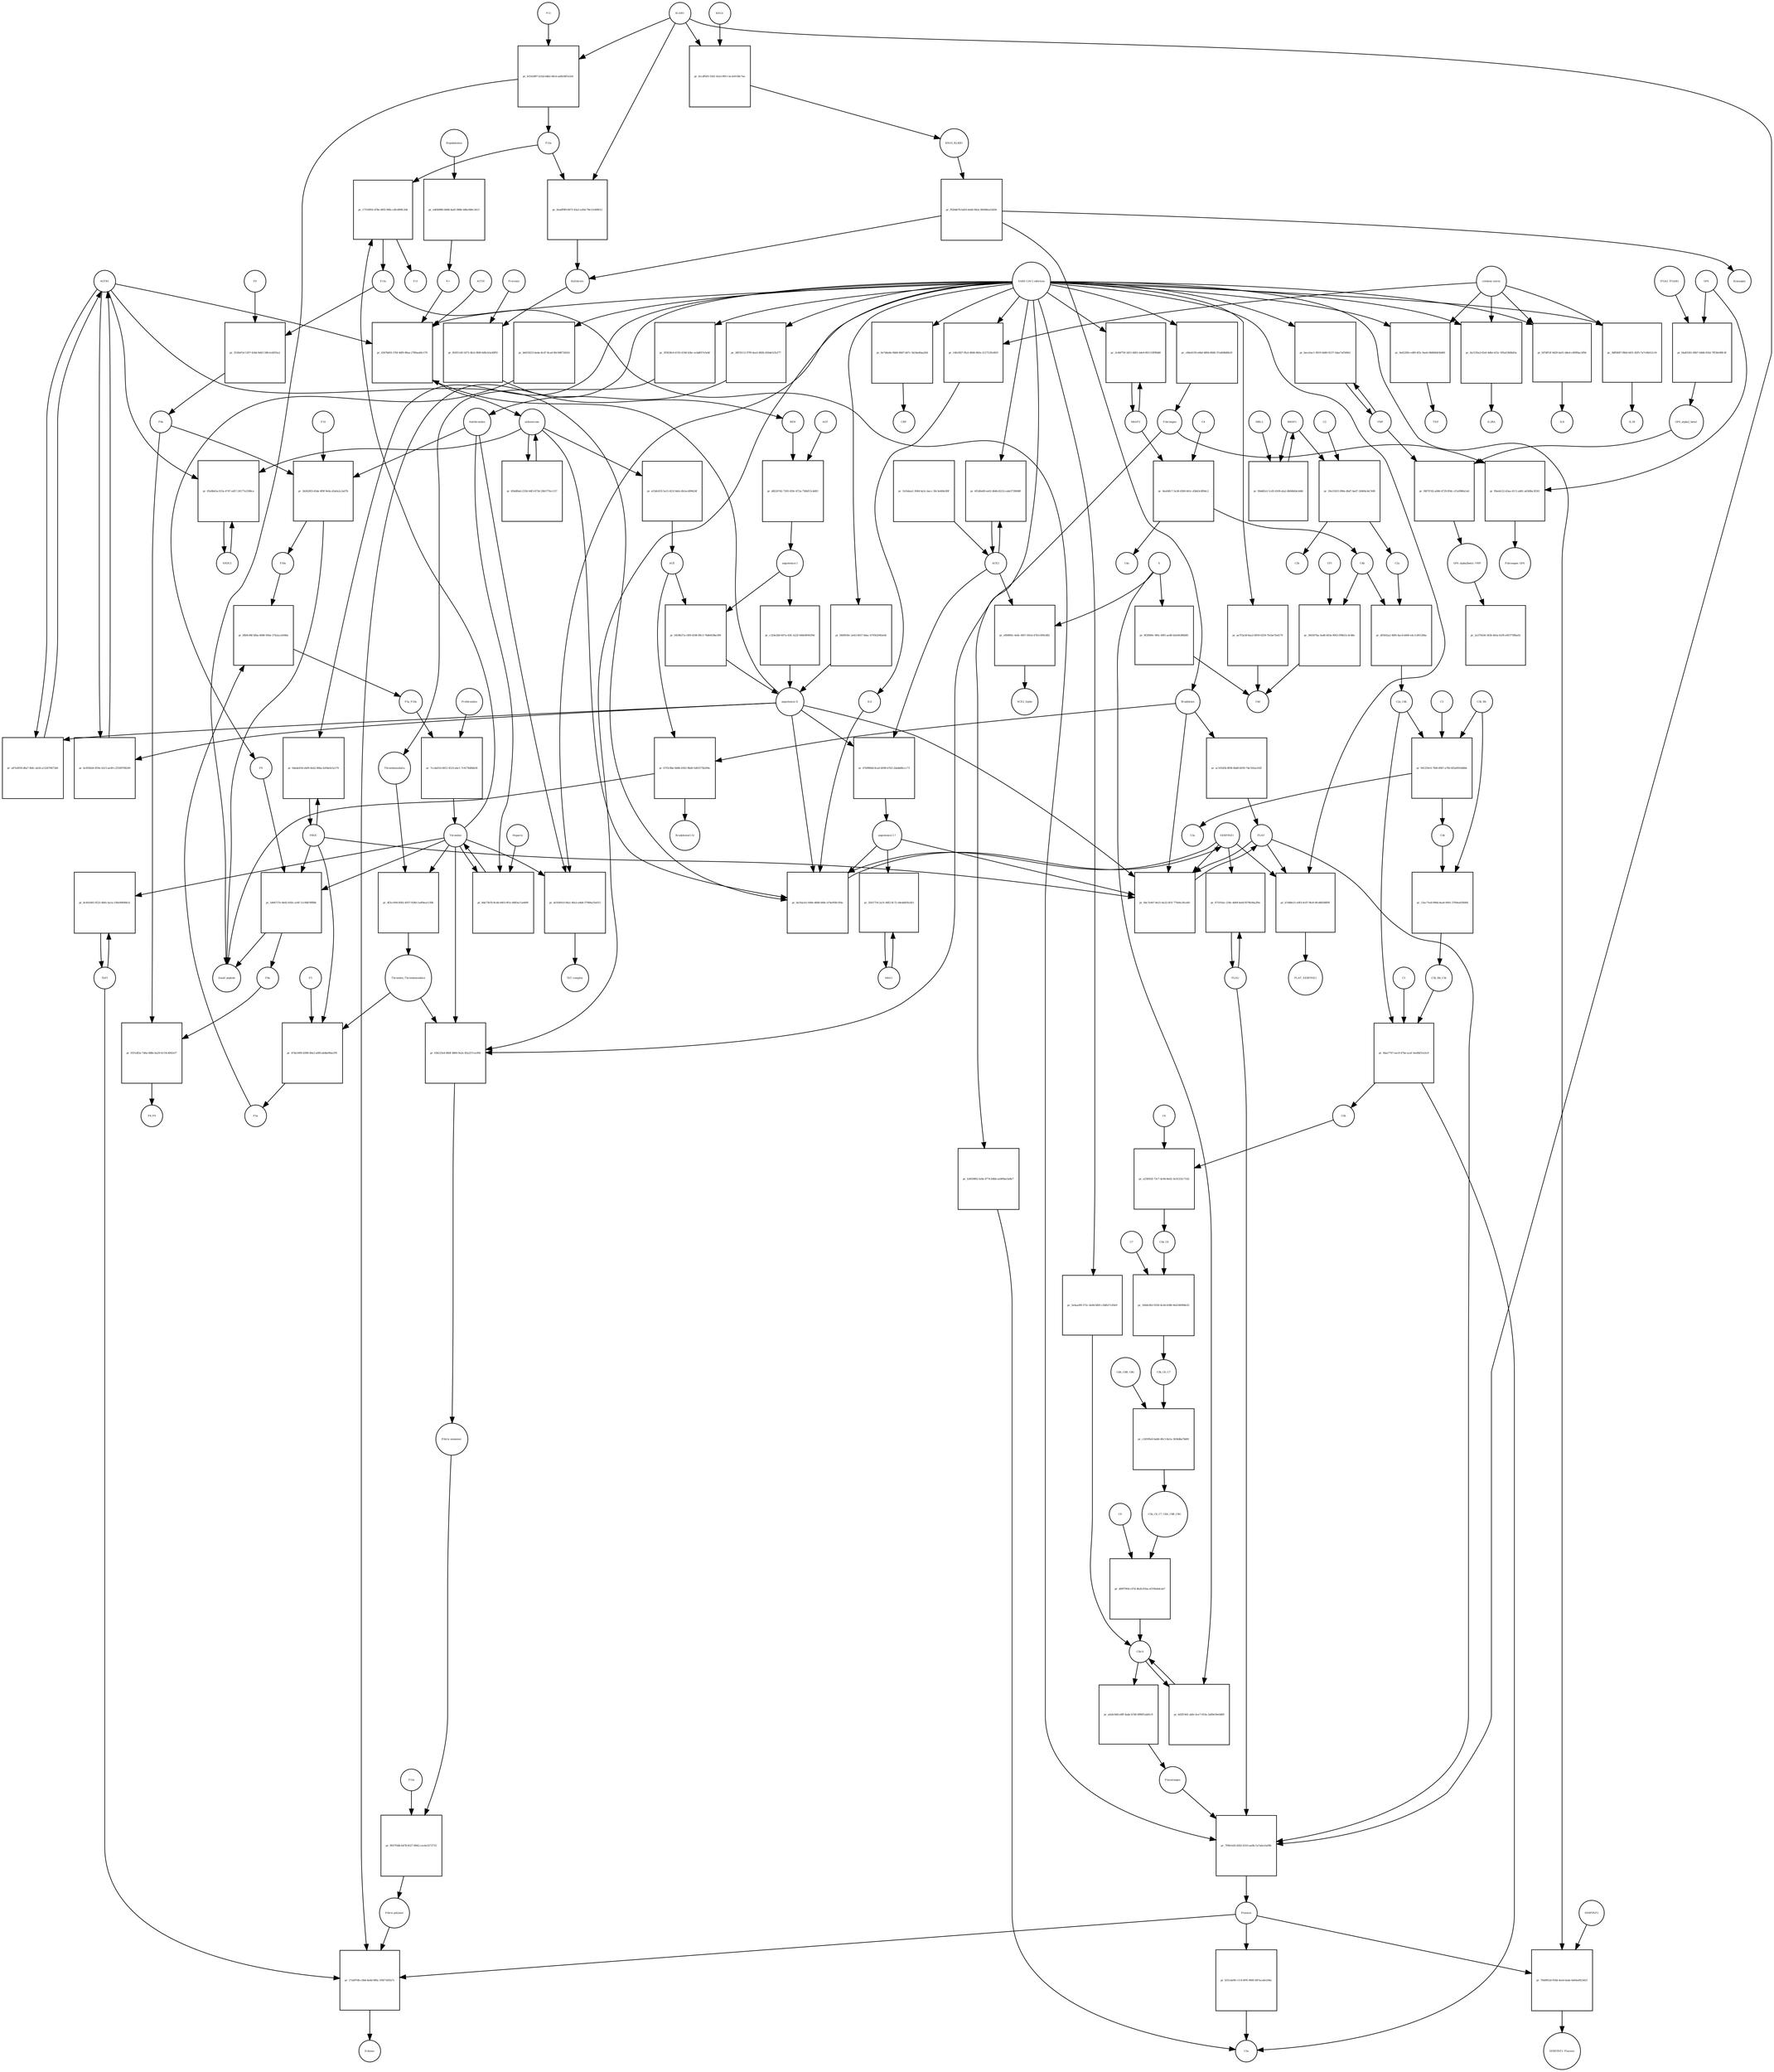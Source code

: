 strict digraph  {
F8 [annotation="urn_miriam_hgnc_3546|urn_miriam_taxonomy_9606", bipartite=0, cls=macromolecule, fontsize=4, label=F8, shape=circle];
"pr_5d04737e-8e82-45b1-a16f-11c9db78f88b" [annotation="", bipartite=1, cls=process, fontsize=4, label="pr_5d04737e-8e82-45b1-a16f-11c9db78f88b", shape=square];
"Small peptide" [annotation=urn_miriam_mesh_D010446, bipartite=0, cls=macromolecule, fontsize=4, label="Small peptide", shape=circle];
F8a [annotation="urn_miriam_hgnc.symbol_F8|urn_miriam_mesh_D015944|urn_miriam_taxonomy_9606", bipartite=0, cls=macromolecule, fontsize=4, label=F8a, shape=circle];
Thrombin [annotation="urn_miriam_hgnc_3535|urn_miriam_taxonomy_9606", bipartite=0, cls=macromolecule, fontsize=4, label=Thrombin, shape=circle];
PROC [annotation="urn_miriam_hgnc_9451|urn_miriam_taxonomy_9606", bipartite=0, cls=macromolecule, fontsize=4, label=PROC, shape=circle];
AGTR1 [annotation=urn_miriam_hgnc_336, bipartite=0, cls=macromolecule, fontsize=4, label=AGTR1, shape=circle];
"pr_a87e4050-d6a7-4bfc-ab26-a122678472b0" [annotation="", bipartite=1, cls=process, fontsize=4, label="pr_a87e4050-d6a7-4bfc-ab26-a122678472b0", shape=square];
"angiotensin II" [annotation="urn_miriam_obo.chebi_CHEBI%3A2718|urn_miriam_taxonomy_9606", bipartite=0, cls="simple chemical", fontsize=4, label="angiotensin II", shape=circle];
NR3C2 [annotation="", bipartite=0, cls=macromolecule, fontsize=4, label=NR3C2, shape=circle];
"pr_05e8b43a-015e-4747-a457-26177e2598ce" [annotation="", bipartite=1, cls=process, fontsize=4, label="pr_05e8b43a-015e-4747-a457-26177e2598ce", shape=square];
aldosterone [annotation="urn_miriam_obo.chebi_CHEBI%3A27584", bipartite=0, cls="simple chemical", fontsize=4, label=aldosterone, shape=circle];
"pr_856df6a0-2356-44f3-875d-29b3770cc157" [annotation="", bipartite=1, cls=process, fontsize=4, label="pr_856df6a0-2356-44f3-875d-29b3770cc157", shape=square];
SERPINE1 [annotation="", bipartite=0, cls=macromolecule, fontsize=4, label=SERPINE1, shape=circle];
"pr_6a16acb1-649e-4686-b68c-b74e958c5f4a" [annotation="", bipartite=1, cls=process, fontsize=4, label="pr_6a16acb1-649e-4686-b68c-b74e958c5f4a", shape=square];
"angiotensin I-7" [annotation="urn_miriam_obo.chebi_CHEBI%3A55438|urn_miriam_taxonomy_9606", bipartite=0, cls="simple chemical", fontsize=4, label="angiotensin I-7", shape=circle];
IL6 [annotation="urn_miriam_hgnc_6018|urn_miriam_taxonomy_9606", bipartite=0, cls=macromolecule, fontsize=4, label=IL6, shape=circle];
"pr_4367b603-37bf-46f0-98aa-2780aa40c179" [annotation="", bipartite=1, cls=process, fontsize=4, label="pr_4367b603-37bf-46f0-98aa-2780aa40c179", shape=square];
"SARS-CoV-2 infection" [annotation="urn_miriam_taxonomy_2697049|urn_miriam_mesh_D012327", bipartite=0, cls=phenotype, fontsize=4, label="SARS-CoV-2 infection", shape=circle];
"K+" [annotation="urn_miriam_obo.chebi_CHEBI%3A29103", bipartite=0, cls="simple chemical", fontsize=4, label="K+", shape=circle];
ACTH [annotation=urn_miriam_hgnc_9201, bipartite=0, cls="simple chemical", fontsize=4, label=ACTH, shape=circle];
"pr_f469930c-2e43-4057-b6ac-479562945e0d" [annotation="", bipartite=1, cls=process, fontsize=4, label="pr_f469930c-2e43-4057-b6ac-479562945e0d", shape=square];
Bradykinin [annotation="urn_miriam_obo.chebi_CHEBI%3A3165|urn_miriam_taxonomy_9606", bipartite=0, cls=macromolecule, fontsize=4, label=Bradykinin, shape=circle];
"pr_b7f3c8be-6b8b-4363-9bd0-5d63575b269e" [annotation="", bipartite=1, cls=process, fontsize=4, label="pr_b7f3c8be-6b8b-4363-9bd0-5d63575b269e", shape=square];
"Bradykinin(1-5)" [annotation="urn_miriam_mesh_C079000|urn_miriam_taxonomy_9606", bipartite=0, cls=macromolecule, fontsize=4, label="Bradykinin(1-5)", shape=circle];
ACE [annotation="urn_miriam_hgnc_2707|urn_miriam_taxonomy_9606", bipartite=0, cls=macromolecule, fontsize=4, label=ACE, shape=circle];
"pr_ac105d5b-8f08-4bd8-b939-74a7d3ea162f" [annotation="", bipartite=1, cls=process, fontsize=4, label="pr_ac105d5b-8f08-4bd8-b939-74a7d3ea162f", shape=square];
PLAT [annotation="urn_miriam_hgnc_9051|urn_miriam_taxonomy_9606", bipartite=0, cls=macromolecule, fontsize=4, label=PLAT, shape=circle];
"pr_bc850b26-859e-43c5-ae49-c25569768249" [annotation="", bipartite=1, cls=process, fontsize=4, label="pr_bc850b26-859e-43c5-ae49-c25569768249", shape=square];
MAS1 [annotation="", bipartite=0, cls=macromolecule, fontsize=4, label=MAS1, shape=circle];
"pr_5fef1724-2a31-46f2-8c72-e8edd45fa5b3" [annotation="", bipartite=1, cls=process, fontsize=4, label="pr_5fef1724-2a31-46f2-8c72-e8edd45fa5b3", shape=square];
Fibrinogen [annotation="urn_miriam_pubmed_19296670|urn_miriam_obo.go_GO%3A0005577|urn_miriam_hgnc_3661|urn_miriam_hgnc_3662|urn_miriam_hgnc_3694|urn_miriam_taxonomy_9606", bipartite=0, cls=complex, fontsize=4, label=Fibrinogen, shape=circle];
"pr_f9aeb122-43aa-4111-ad61-a63fdbc3f261" [annotation="", bipartite=1, cls=process, fontsize=4, label="pr_f9aeb122-43aa-4111-ad61-a63fdbc3f261", shape=square];
GP6 [annotation="urn_miriam_hgnc_HGNC%3A14388|urn_miriam_taxonomy_9606", bipartite=0, cls=macromolecule, fontsize=4, label=GP6, shape=circle];
Fibrinogen_GP6 [annotation="urn_miriam_pubmed_19296670|urn_miriam_obo.go_GO%3A0005577|urn_miriam_hgnc_HGNC%3A14388|urn_miriam_taxonomy_9606", bipartite=0, cls=complex, fontsize=4, label=Fibrinogen_GP6, shape=circle];
GP6_alpha2_beta1 [annotation="urn_miriam_pubmed_25051961|urn_miriam_taxonomy_10090|urn_miriam_hgnc_14338|urn_miriam_hgnc_6137|urn_miriam_hgnc_6153", bipartite=0, cls=complex, fontsize=4, label=GP6_alpha2_beta1, shape=circle];
"pr_f48707d2-a066-4729-856c-cf1ef980a1a0" [annotation="", bipartite=1, cls=process, fontsize=4, label="pr_f48707d2-a066-4729-856c-cf1ef980a1a0", shape=square];
VWF [annotation="urn_miriam_hgnc_12726|urn_miriam_taxonomy_9606", bipartite=0, cls=macromolecule, fontsize=4, label=VWF, shape=circle];
GP6_alpha2beta1_VWF [annotation="urn_miriam_pubmed_25051961|urn_miriam_taxonomy_10090|urn_miriam_hgnc_14338|urn_miriam_hgnc_6137|urn_miriam_hgnc_6153|urn_miriam_hgnc_12726", bipartite=0, cls=complex, fontsize=4, label=GP6_alpha2beta1_VWF, shape=circle];
"pr_f4a83361-69b7-448d-9342-7ff30e98fc4f" [annotation="", bipartite=1, cls=process, fontsize=4, label="pr_f4a83361-69b7-448d-9342-7ff30e98fc4f", shape=square];
ITGA2_ITGAB1 [annotation="urn_miriam_intact_EBI-16428357|urn_miriam_hgnc_6137|urn_miriam_hgnc_6153|urn_miriam_taxonomy_9606", bipartite=0, cls=complex, fontsize=4, label=ITGA2_ITGAB1, shape=circle];
"pr_2e270434-345b-465a-b1f8-e0f3778fba92" [annotation="", bipartite=1, cls="omitted process", fontsize=4, label="pr_2e270434-345b-465a-b1f8-e0f3778fba92", shape=square];
"Fibrin polymer" [annotation="urn_miriam_mesh_C465961|urn_miriam_taxonomy_9606", bipartite=0, cls=macromolecule, fontsize=4, label="Fibrin polymer", shape=circle];
"pr_17ab97db-c0bd-4edd-8f8a-1f067345fa7c" [annotation="", bipartite=1, cls=process, fontsize=4, label="pr_17ab97db-c0bd-4edd-8f8a-1f067345fa7c", shape=square];
"D-dimer" [annotation="urn_miriam_pubmed_19008457|urn_miriam_mesh_C036309|urn_miriam_taxonomy_9606", bipartite=0, cls=macromolecule, fontsize=4, label="D-dimer", shape=circle];
Plasmin [annotation="urn_miriam_hgnc.symbol_PLG|urn_miriam_mesh_D005341|urn_miriam_brenda_3.4.21.7|urn_miriam_taxonomy_9606", bipartite=0, cls=macromolecule, fontsize=4, label=Plasmin, shape=circle];
TAFI [annotation="urn_miriam_hgnc_1546|urn_miriam_taxonomy_9606", bipartite=0, cls=macromolecule, fontsize=4, label=TAFI, shape=circle];
"Fibrin monomer" [annotation="urn_miriam_mesh_C011468|urn_miriam_taxonomy_9606", bipartite=0, cls=macromolecule, fontsize=4, label="Fibrin monomer", shape=circle];
"pr_9057f5db-b478-4527-8062-cec6e3272733" [annotation="", bipartite=1, cls=process, fontsize=4, label="pr_9057f5db-b478-4527-8062-cec6e3272733", shape=square];
F13a [annotation="urn_miriam_hgnc.symbol_F13|urn_miriam_mesh_D026122|urn_miriam_brenda_2.3.2.13|urn_miriam_taxonomy_9606", bipartite=0, cls=macromolecule, fontsize=4, label=F13a, shape=circle];
"pr_9a6220fe-e4f8-4f3c-9aeb-08d68d436d00" [annotation="", bipartite=1, cls=process, fontsize=4, label="pr_9a6220fe-e4f8-4f3c-9aeb-08d68d436d00", shape=square];
TNF [annotation="urn_miriam_hgnc_11892|urn_miriam_taxonomy_9606", bipartite=0, cls=macromolecule, fontsize=4, label=TNF, shape=circle];
"cytokine storm" [annotation="urn_miriam_pubmed_2504360|urn_miriam_taxonomy_9606", bipartite=0, cls=phenotype, fontsize=4, label="cytokine storm", shape=circle];
"pr_b55cda90-c114-4f95-9685-887aca6e244a" [annotation="", bipartite=1, cls=process, fontsize=4, label="pr_b55cda90-c114-4f95-9685-887aca6e244a", shape=square];
C5a [annotation="urn_miriam_hgnc.symbol_C5|urn_miriam_mesh_D015936|urn_miriam_taxonomy_9606", bipartite=0, cls=macromolecule, fontsize=4, label=C5a, shape=circle];
"pr_afa8c9dd-e8ff-4ade-b7d0-0f80f1ab81c9" [annotation="", bipartite=1, cls=process, fontsize=4, label="pr_afa8c9dd-e8ff-4ade-b7d0-0f80f1ab81c9", shape=square];
Plasminogen [annotation="urn_miriam_hgnc_9071|urn_miriam_taxonomy_9606", bipartite=0, cls=macromolecule, fontsize=4, label=Plasminogen, shape=circle];
"C5b-9" [annotation="urn_miriam_obo.go_GO%3A0005579|urn_miriam_mesh_D015938|urn_miriam_mesh_D050776|urn_miriam_hgnc_1339|urn_miriam_hgnc_1346|urn_miriam_hgnc_1352|urn_miriam_hgnc_1353|urn_miriam_hgnc_1354|urn_miriam_hgnc_1358|urn_miriam_taxonomy_9606", bipartite=0, cls=complex, fontsize=4, label="C5b-9", shape=circle];
C2 [annotation="urn_miriam_hgnc_1248|urn_miriam_taxonomy_9606", bipartite=0, cls=macromolecule, fontsize=4, label=C2, shape=circle];
"pr_20e31815-096e-4bd7-bed7-26464c4a7449" [annotation="", bipartite=1, cls=process, fontsize=4, label="pr_20e31815-096e-4bd7-bed7-26464c4a7449", shape=square];
C2a [annotation="urn_miriam_hgnc.symbol_C2|urn_miriam_mesh_D050678|urn_miriam_taxonomy_9606", bipartite=0, cls=macromolecule, fontsize=4, label=C2a, shape=circle];
C2b [annotation="urn_miriam_hgnc.symbol_C2|urn_miriam_mesh_D050679|urn_miriam_taxonomy_9606", bipartite=0, cls=macromolecule, fontsize=4, label=C2b, shape=circle];
MASP1 [annotation="urn_miriam_hgnc_6901|urn_miriam_taxonomy_9606", bipartite=0, cls=macromolecule, fontsize=4, label=MASP1, shape=circle];
"pr_0a1535a2-65ef-4d6e-b15c-595a5360b45a" [annotation="", bipartite=1, cls=process, fontsize=4, label="pr_0a1535a2-65ef-4d6e-b15c-595a5360b45a", shape=square];
IL2RA [annotation="urn_miriam_hgnc_6008|urn_miriam_taxonomy_9606", bipartite=0, cls=macromolecule, fontsize=4, label=IL2RA, shape=circle];
"pr_fd7df53f-9d29-4a01-b8e4-c6f0f6ac2f9d" [annotation="", bipartite=1, cls=process, fontsize=4, label="pr_fd7df53f-9d29-4a01-b8e4-c6f0f6ac2f9d", shape=square];
IL8 [annotation="urn_miriam_hgnc_6025|urn_miriam_taxonomy_9606", bipartite=0, cls=macromolecule, fontsize=4, label=IL8, shape=circle];
"pr_b3659892-fa9a-4774-b4bb-ea909ae5e8e7" [annotation="", bipartite=1, cls=process, fontsize=4, label="pr_b3659892-fa9a-4774-b4bb-ea909ae5e8e7", shape=square];
"pr_14fe5827-ffa2-4846-865e-2127129c681f" [annotation="", bipartite=1, cls=process, fontsize=4, label="pr_14fe5827-ffa2-4846-865e-2127129c681f", shape=square];
"pr_36ff4687-f86d-4451-82f5-7a7c6b012c16" [annotation="", bipartite=1, cls=process, fontsize=4, label="pr_36ff4687-f86d-4451-82f5-7a7c6b012c16", shape=square];
IL1B [annotation="urn_miriam_hgnc_5992|urn_miriam_taxonomy_9606", bipartite=0, cls=macromolecule, fontsize=4, label=IL1B, shape=circle];
Prorenin [annotation="urn_miriam_hgnc_9958|urn_miriam_taxonomy_9606", bipartite=0, cls=macromolecule, fontsize=4, label=Prorenin, shape=circle];
"pr_f6301140-2472-4fa5-9fd0-6d0c43a36f93" [annotation="", bipartite=1, cls=process, fontsize=4, label="pr_f6301140-2472-4fa5-9fd0-6d0c43a36f93", shape=square];
REN [annotation="urn_miriam_hgnc.symbol_REN|urn_miriam_taxonomy_9606", bipartite=0, cls=macromolecule, fontsize=4, label=REN, shape=circle];
Kallikrein [annotation="urn_miriam_hgnc.symbol_KLKB1|urn_miriam_mesh_D020842|urn_miriam_brenda_3.4.21.34|urn_miriam_taxonomy_9606", bipartite=0, cls=macromolecule, fontsize=4, label=Kallikrein, shape=circle];
KLKB1 [annotation="urn_miriam_hgnc_6371|urn_miriam_taxonomy_9606", bipartite=0, cls=macromolecule, fontsize=4, label=KLKB1, shape=circle];
"pr_0ea0f9f9-6873-42a2-a30d-79e13c80f612" [annotation="", bipartite=1, cls=process, fontsize=4, label="pr_0ea0f9f9-6873-42a2-a30d-79e13c80f612", shape=square];
F12a [annotation="urn_miriam_hgnc.symbol_F12|urn_miriam_mesh_D015956|urn_miriam_brenda_3.4.21.38|urn_miriam_taxonomy_9606", bipartite=0, cls=macromolecule, fontsize=4, label=F12a, shape=circle];
"pr_5f5638c6-b7d3-419d-b3bc-ecbd657e5ebf" [annotation="", bipartite=1, cls=process, fontsize=4, label="pr_5f5638c6-b7d3-419d-b3bc-ecbd657e5ebf", shape=square];
Thrombomodulin [annotation="urn_miriam_hgnc_11784|urn_miriam_taxonomy_9606", bipartite=0, cls=macromolecule, fontsize=4, label=Thrombomodulin, shape=circle];
"pr_76d0852d-054d-4eeb-bada-bd44a4923d21" [annotation="", bipartite=1, cls=process, fontsize=4, label="pr_76d0852d-054d-4eeb-bada-bd44a4923d21", shape=square];
SERPINF2 [annotation="urn_miriam_hgnc_9075|urn_miriam_taxonomy_9606", bipartite=0, cls=macromolecule, fontsize=4, label=SERPINF2, shape=circle];
SERPINF2_Plasmin [annotation="urn_miriam_pubmed_2437112|urn_miriam_biogrid_314240|urn_miriam_hgnc_9075|urn_miriam_mesh_D005341|urn_miriam_taxonomy_9606", bipartite=0, cls=complex, fontsize=4, label=SERPINF2_Plasmin, shape=circle];
"pr_ae7f3a58-8aa3-4959-9259-7b1be7fed170" [annotation="", bipartite=1, cls=process, fontsize=4, label="pr_ae7f3a58-8aa3-4959-9259-7b1be7fed170", shape=square];
C4d [annotation="urn_miriam_hgnc.symbol_C4b|urn_miriam_mesh_C032261|urn_miriam_taxonomy_9606", bipartite=0, cls=macromolecule, fontsize=4, label=C4d, shape=circle];
"pr_5e4aa3f6-572c-4e84-bf65-c5bfb17c85e9" [annotation="", bipartite=1, cls=process, fontsize=4, label="pr_5e4aa3f6-572c-4e84-bf65-c5bfb17c85e9", shape=square];
"pr_0dade834-eb09-4eb2-86ba-b204efe5a179" [annotation="", bipartite=1, cls=process, fontsize=4, label="pr_0dade834-eb09-4eb2-86ba-b204efe5a179", shape=square];
"pr_beca5ac1-9019-4d40-9237-5dae7af506b1" [annotation="", bipartite=1, cls=process, fontsize=4, label="pr_beca5ac1-9019-4d40-9237-5dae7af506b1", shape=square];
"pr_0e7dda8e-0b84-48d7-b67c-5b24ed6aa26d" [annotation="", bipartite=1, cls=process, fontsize=4, label="pr_0e7dda8e-0b84-48d7-b67c-5b24ed6aa26d", shape=square];
CRP [annotation="urn_miriam_hgnc_2367|urn_miriam_taxonomy_9606", bipartite=0, cls=macromolecule, fontsize=4, label=CRP, shape=circle];
"pr_6d3f19d1-abfe-4ce7-910a-3a89e59e0d69" [annotation="", bipartite=1, cls=process, fontsize=4, label="pr_6d3f19d1-abfe-4ce7-910a-3a89e59e0d69", shape=square];
S [annotation="urn_miriam_uniprot_P0DTC2|urn_miriam_uniprot_P59594|urn_miriam_taxonomy_2697049", bipartite=0, cls=macromolecule, fontsize=4, label=S, shape=circle];
"pr_9f2f689c-9f6c-49f5-ae48-fafe66386b85" [annotation="", bipartite=1, cls=process, fontsize=4, label="pr_9f2f689c-9f6c-49f5-ae48-fafe66386b85", shape=square];
"pr_47b996bd-8ca0-4098-b7b5-2dabb86ccc73" [annotation="", bipartite=1, cls=process, fontsize=4, label="pr_47b996bd-8ca0-4098-b7b5-2dabb86ccc73", shape=square];
ACE2 [annotation="urn_miriam_hgnc_13557|urn_miriam_taxonomy_9606", bipartite=0, cls=macromolecule, fontsize=4, label=ACE2, shape=circle];
"pr_1b1b4aa1-3044-4a5c-becc-30c3e406c89f" [annotation="", bipartite=1, cls=process, fontsize=4, label="pr_1b1b4aa1-3044-4a5c-becc-30c3e406c89f", shape=square];
"pr_ef69f60c-4e8c-4957-841d-4781c009c882" [annotation="", bipartite=1, cls=process, fontsize=4, label="pr_ef69f60c-4e8c-4957-841d-4781c009c882", shape=square];
ACE2_Spike [annotation="urn_miriam_pdb_6CS2|urn_miriam_hgnc_13557|urn_miriam_uniprot_P0DTC2|urn_miriam_taxonomy_9606|urn_miriam_taxonomy_2697049", bipartite=0, cls=complex, fontsize=4, label=ACE2_Spike, shape=circle];
"pr_6f1d0ed9-ee62-4b4b-8223-ca4e5739b98f" [annotation="", bipartite=1, cls=process, fontsize=4, label="pr_6f1d0ed9-ee62-4b4b-8223-ca4e5739b98f", shape=square];
"pr_36f35112-97f0-4aa5-882b-456de525cf77" [annotation="", bipartite=1, cls=process, fontsize=4, label="pr_36f35112-97f0-4aa5-882b-456de525cf77", shape=square];
Antithrombin [annotation="urn_miriam_hgnc_775|urn_miriam_taxonomy_9606", bipartite=0, cls=macromolecule, fontsize=4, label=Antithrombin, shape=circle];
"pr_b6419223-beda-4cd7-8ca4-60c94873d1b5" [annotation="", bipartite=1, cls=process, fontsize=4, label="pr_b6419223-beda-4cd7-8ca4-60c94873d1b5", shape=square];
C4b [annotation="urn_miriam_hgnc_1324|urn_miriam_taxonomy_9606", bipartite=0, cls=macromolecule, fontsize=4, label=C4b, shape=circle];
"pr_360307ba-3ed8-403a-9043-f99b31c4c48e" [annotation="", bipartite=1, cls=process, fontsize=4, label="pr_360307ba-3ed8-403a-9043-f99b31c4c48e", shape=square];
CFI [annotation="urn_miriam_hgnc_2771|urn_miriam_taxonomy_9606", bipartite=0, cls=macromolecule, fontsize=4, label=CFI, shape=circle];
C3b [annotation="urn_miriam_hgnc.symbol_C3|urn_miriam_mesh_D003179|urn_miriam_taxonomy_9606", bipartite=0, cls=macromolecule, fontsize=4, label=C3b, shape=circle];
"pr_13ec71ed-096d-4ea8-9401-3769ea926084" [annotation="", bipartite=1, cls=process, fontsize=4, label="pr_13ec71ed-096d-4ea8-9401-3769ea926084", shape=square];
C3b_Bb [annotation="urn_miriam_pubmed_12440962|urn_miriam_brenda_3.4.21.47|urn_miriam_mesh_D051561|urn_miriam_mesh_D003179|urn_miriam_hgnc_1037|urn_miriam_taxonomy_9606", bipartite=0, cls=complex, fontsize=4, label=C3b_Bb, shape=circle];
C3b_Bb_C3b [annotation="urn_miriam_pubmed_12440962|urn_miriam_brenda_34.4.21.47|urn_miriam_mesh_D051566|urn_miriam_mesh_D003179|urn_miriam_hgnc_1037|urn_miriam_taxonomy_9606", bipartite=0, cls=complex, fontsize=4, label=C3b_Bb_C3b, shape=circle];
"pr_df5602a2-48f4-4acd-b400-e4c1c80120ba" [annotation="", bipartite=1, cls=process, fontsize=4, label="pr_df5602a2-48f4-4acd-b400-e4c1c80120ba", shape=square];
C2a_C4b [annotation="urn_miriam_mesh_D051574|urn_miriam_brenda_3.4.21.43|urn_miriam_mesh_D050678|urn_miriam_hgnc_1324|urn_miriam_taxonomy_9606", bipartite=0, cls=complex, fontsize=4, label=C2a_C4b, shape=circle];
C4 [annotation="urn_miriam_mesh_D00318|urn_miriam_taxonomy_9606", bipartite=0, cls=macromolecule, fontsize=4, label=C4, shape=circle];
"pr_9ea64fc7-5e36-4360-b01c-d3b63c8f9dc2" [annotation="", bipartite=1, cls=process, fontsize=4, label="pr_9ea64fc7-5e36-4360-b01c-d3b63c8f9dc2", shape=square];
C4a [annotation="urn_miriam_hgnc_1323|urn_miriam_taxonomy_9606", bipartite=0, cls=macromolecule, fontsize=4, label=C4a, shape=circle];
MASP2 [annotation="urn_miriam_hgnc_6902|urn_miriam_taxonomy_9606", bipartite=0, cls=macromolecule, fontsize=4, label=MASP2, shape=circle];
"pr_fbb482cf-1cd5-4169-afa2-db94bfde3dd6" [annotation="", bipartite=1, cls=process, fontsize=4, label="pr_fbb482cf-1cd5-4169-afa2-db94bfde3dd6", shape=square];
MBL2 [annotation="urn_miriam_hgnc_6902|urn_miriam_taxonomy_9606", bipartite=0, cls=macromolecule, fontsize=4, label=MBL2, shape=circle];
"pr_3c4bf750-3d11-4801-b4e9-801110f9fdd0" [annotation="", bipartite=1, cls=process, fontsize=4, label="pr_3c4bf750-3d11-4801-b4e9-801110f9fdd0", shape=square];
PLAU [annotation="urn_miriam_hgnc_9052|urn_miriam_taxonomy_9606", bipartite=0, cls=macromolecule, fontsize=4, label=PLAU, shape=circle];
"pr_67101fac-234c-4d04-befd-f679b36a2f0e" [annotation="", bipartite=1, cls=process, fontsize=4, label="pr_67101fac-234c-4d04-befd-f679b36a2f0e", shape=square];
C5b_C6_C7_C8A_C8B_C8G [annotation="urn_miriam_pubmed_28630159|urn_miriam_mesh_C042295|urn_miriam_mesh_D050776|urn_miriam_hgnc_1339|urn_miriam_hgnc_1352|urn_miriam_hgnc_1353|urn_miriam_hgnc_1354|urn_miriam_taxonomy_9606", bipartite=0, cls=complex, fontsize=4, label=C5b_C6_C7_C8A_C8B_C8G, shape=circle];
"pr_d0f97904-c07d-4b2b-81ba-ef359a6dcab7" [annotation="", bipartite=1, cls=process, fontsize=4, label="pr_d0f97904-c07d-4b2b-81ba-ef359a6dcab7", shape=square];
C9 [annotation="urn_miriam_hgnc_1358|urn_miriam_taxonomy_9606", bipartite=0, cls=macromolecule, fontsize=4, label=C9, shape=circle];
C5b_C6_C7 [annotation="urn_miriam_pubmed_28630159|urn_miriam_mesh_C037453|urn_miriam_mesh_D050776|urn_miriam_hgnc_1339|urn_miriam_hgnc_1346|urn_miriam_taxonomy_9606", bipartite=0, cls=complex, fontsize=4, label=C5b_C6_C7, shape=circle];
"pr_c24595e6-ba8d-49c3-8a1a-3436dba7b681" [annotation="", bipartite=1, cls=process, fontsize=4, label="pr_c24595e6-ba8d-49c3-8a1a-3436dba7b681", shape=square];
C8A_C8B_C8G [annotation="urn_miriam_mesh_D003185|urn_miriam_hgnc_1353|urn_miriam_hgnc_1352|urn_miriam_hgnc_1354|urn_miriam_taxonomy_9606", bipartite=0, cls=complex, fontsize=4, label=C8A_C8B_C8G, shape=circle];
C5b_C6 [annotation="urn_miriam_mesh_C050974|urn_miriam_mesh_D050776|urn_miriam_hgnc_1339|urn_miriam_taxonomy_9606", bipartite=0, cls=complex, fontsize=4, label=C5b_C6, shape=circle];
"pr_160dc0b3-9256-4c04-b586-9e6106908e25" [annotation="", bipartite=1, cls=process, fontsize=4, label="pr_160dc0b3-9256-4c04-b586-9e6106908e25", shape=square];
C7 [annotation="urn_miriam_hgnc_HGNC%3A1346|urn_miriam_taxonomy_9606", bipartite=0, cls=macromolecule, fontsize=4, label=C7, shape=circle];
C5b [annotation="urn_miriam_hgnc.symbol_C5|urn_miriam_mesh_D050776|urn_miriam_taxonomy_9606", bipartite=0, cls=macromolecule, fontsize=4, label=C5b, shape=circle];
"pr_a2585f2f-73c7-4c84-8e62-3e35332c71d2" [annotation="", bipartite=1, cls=process, fontsize=4, label="pr_a2585f2f-73c7-4c84-8e62-3e35332c71d2", shape=square];
C6 [annotation="urn_miriam_hgnc_1339|urn_miriam_taxonomy_9606", bipartite=0, cls=macromolecule, fontsize=4, label=C6, shape=circle];
C5 [annotation="urn_miriam_hgnc_1331|urn_miriam_taxonomy_9606", bipartite=0, cls=macromolecule, fontsize=4, label=C5, shape=circle];
"pr_fdaa7767-eec9-47be-acaf-3ee6bf31a5c9" [annotation="", bipartite=1, cls=process, fontsize=4, label="pr_fdaa7767-eec9-47be-acaf-3ee6bf31a5c9", shape=square];
C3 [annotation="urn_miriam_hgnc_1318|urn_miriam_taxonomy_9606", bipartite=0, cls=macromolecule, fontsize=4, label=C3, shape=circle];
"pr_941259c0-7fb8-49b7-a780-6f2a8916d6bb" [annotation="", bipartite=1, cls=process, fontsize=4, label="pr_941259c0-7fb8-49b7-a780-6f2a8916d6bb", shape=square];
C3a [annotation="urn_miriam_hgnc.symbol_C3|urn_miriam_mesh_D015926|urn_miriam_taxonomy_9606", bipartite=0, cls=macromolecule, fontsize=4, label=C3a, shape=circle];
"pr_df3cc004-8582-4937-928d-1a4f4ea1130b" [annotation="", bipartite=1, cls=process, fontsize=4, label="pr_df3cc004-8582-4937-928d-1a4f4ea1130b", shape=square];
Thrombin_Thrombomodulin [annotation="urn_miriam_pubmed_6282863|urn_miriam_taxonomy_9986|urn_miriam_biogrid_283352|urn_miriam_mesh_D013917|urn_miriam_hgnc_11784", bipartite=0, cls=complex, fontsize=4, label=Thrombin_Thrombomodulin, shape=circle];
"pr_63b125e4-8b0f-4860-9a2e-82a257cecf66" [annotation="", bipartite=1, cls=process, fontsize=4, label="pr_63b125e4-8b0f-4860-9a2e-82a257cecf66", shape=square];
KNG1_KLKB1 [annotation="urn_miriam_pubmed_17598838|urn_miriam_intact_EBI-10087151|urn_miriam_hgnc_6371|urn_miriam_hgnc_6383|urn_miriam_taxonomy_9606", bipartite=0, cls=complex, fontsize=4, label=KNG1_KLKB1, shape=circle];
"pr_f92b4b7b-bd16-4eb0-842e-800d9ea53d36" [annotation="", bipartite=1, cls=process, fontsize=4, label="pr_f92b4b7b-bd16-4eb0-842e-800d9ea53d36", shape=square];
Kininogen [annotation="urn_miriam_hgnc.symbol_KNG1|urn_miriam_mesh_D019679|urn_miriam_taxonomy_9606", bipartite=0, cls=macromolecule, fontsize=4, label=Kininogen, shape=circle];
"pr_c84e6159-e66d-4894-8660-37a4fd8d0b18" [annotation="", bipartite=1, cls=process, fontsize=4, label="pr_c84e6159-e66d-4894-8660-37a4fd8d0b18", shape=square];
"angiotensin I" [annotation="urn_miriam_obo.chebi_CHEBI%3A2718|urn_miriam_taxonomy_9606", bipartite=0, cls="simple chemical", fontsize=4, label="angiotensin I", shape=circle];
"pr_c324e2b0-607a-45fc-b22f-048e9f041f9d" [annotation="", bipartite=1, cls=process, fontsize=4, label="pr_c324e2b0-607a-45fc-b22f-048e9f041f9d", shape=square];
"pr_b7dd9e21-e0f3-4c87-9fa9-9fcd66586f9f" [annotation="", bipartite=1, cls=process, fontsize=4, label="pr_b7dd9e21-e0f3-4c87-9fa9-9fcd66586f9f", shape=square];
PLAT_SERPINE1 [annotation="urn_miriam_pubmed_22449964|urn_miriam_intact_EBI-7800882|urn_miriam_hgnc_9051|urn_miriam_hgnc_8593|urn_miriam_taxonomy_9606", bipartite=0, cls=complex, fontsize=4, label=PLAT_SERPINE1, shape=circle];
"pr_8c441b83-9525-4b81-ba1a-536e9849bfcd" [annotation="", bipartite=1, cls=process, fontsize=4, label="pr_8c441b83-9525-4b81-ba1a-536e9849bfcd", shape=square];
"pr_6bc7e447-8e21-4a32-bf1f-77444c26ce60" [annotation="", bipartite=1, cls=process, fontsize=4, label="pr_6bc7e447-8e21-4a32-bf1f-77444c26ce60", shape=square];
"pr_dc92601d-04a1-40a3-a4b4-57966a35e015" [annotation="", bipartite=1, cls=process, fontsize=4, label="pr_dc92601d-04a1-40a3-a4b4-57966a35e015", shape=square];
"TAT complex" [annotation="urn_miriam_pubmed_22930518|urn_miriam_mesh_C046193|urn_miriam_mesh_D013917|urn_miriam_hgnc_775|urn_miriam_taxonomy_9606", bipartite=0, cls=complex, fontsize=4, label="TAT complex", shape=circle];
"pr_7f00cb20-d282-4310-aa0b-1a7abce5af9b" [annotation="", bipartite=1, cls=process, fontsize=4, label="pr_7f00cb20-d282-4310-aa0b-1a7abce5af9b", shape=square];
F11a [annotation="urn_miriam_hgnc.symbol_F11|urn_miriam_mesh_D015945|urn_miriam_brenda_3.4.21.27|urn_miriam_taxonomy_9606", bipartite=0, cls=macromolecule, fontsize=4, label=F11a, shape=circle];
"pr_8da73b7b-8cdd-4403-9f1e-9d83a11a4490" [annotation="", bipartite=1, cls=process, fontsize=4, label="pr_8da73b7b-8cdd-4403-9f1e-9d83a11a4490", shape=square];
Heparin [annotation="urn_miriam_pubmed_708377|urn_miriam_obo.chebi_CHEBI%3A28304|urn_miriam_taxonomy_9606", bipartite=0, cls="simple chemical", fontsize=4, label=Heparin, shape=circle];
Prothrombin [annotation="urn_miriam_hgnc_3535|urn_miriam_taxonomy_9606", bipartite=0, cls=macromolecule, fontsize=4, label=Prothrombin, shape=circle];
"pr_7ccda01b-6812-4533-abc1-7c4176d6bb58" [annotation="", bipartite=1, cls=process, fontsize=4, label="pr_7ccda01b-6812-4533-abc1-7c4176d6bb58", shape=square];
F5a_F10a [annotation="urn_miriam_pubmed_2303476|urn_miriam_mesh_C022475|urn_miriam_mesh_D15943|urn_miriam_mesh_D015951|urn_miriam_taxonomy_9606", bipartite=0, cls=complex, fontsize=4, label=F5a_F10a, shape=circle];
F10a [annotation="urn_miriam_hgnc.symbol_F10|urn_miriam_mesh_D015951|urn_miriam_brenda_3.4.21.6|urn_miriam_taxonomy_9606", bipartite=0, cls=macromolecule, fontsize=4, label=F10a, shape=circle];
"pr_6fb9c98f-bfba-4080-956e-37b2aca5046e" [annotation="", bipartite=1, cls=process, fontsize=4, label="pr_6fb9c98f-bfba-4080-956e-37b2aca5046e", shape=square];
F5a [annotation="urn_miriam_hgnc.symbol_F5|urn_miriam_mesh_D015943|urn_miriam_taxonomy_9606", bipartite=0, cls=macromolecule, fontsize=4, label=F5a, shape=circle];
F5 [annotation="urn_miriam_hgnc_3541|urn_miriam_taxonomy_9606", bipartite=0, cls=macromolecule, fontsize=4, label=F5, shape=circle];
"pr_47da1609-d398-46e2-a6f8-ab4be96acf91" [annotation="", bipartite=1, cls=process, fontsize=4, label="pr_47da1609-d398-46e2-a6f8-ab4be96acf91", shape=square];
F9a [annotation="urn_miriam_hgnc.symbol_F9|urn_miriam_mesh_D015949|urn_miriam_taxonomy_9606", bipartite=0, cls=macromolecule, fontsize=4, label=F9a, shape=circle];
"pr_0551df2a-7d6a-488e-ba29-0c19c4043cf7" [annotation="", bipartite=1, cls=process, fontsize=4, label="pr_0551df2a-7d6a-488e-ba29-0c19c4043cf7", shape=square];
F8_F9 [annotation="urn_miriam_pubmed_22471307|urn_miriam_hgnc_3546|urn_miriam_hgnc_35531|urn_miriam_intact_EBI-11621595|urn_miriam_taxonomy_9606", bipartite=0, cls=complex, fontsize=4, label=F8_F9, shape=circle];
F9 [annotation="urn_miriam_hgnc_35531|urn_miriam_taxonomy_9606", bipartite=0, cls=macromolecule, fontsize=4, label=F9, shape=circle];
"pr_3530ef1d-1207-424d-9d43-50fe1e4055a2" [annotation="", bipartite=1, cls=process, fontsize=4, label="pr_3530ef1d-1207-424d-9d43-50fe1e4055a2", shape=square];
"pr_6ccdf565-55d1-42a5-8911-bc2e0148c7ae" [annotation="", bipartite=1, cls=process, fontsize=4, label="pr_6ccdf565-55d1-42a5-8911-bc2e0148c7ae", shape=square];
KNG1 [annotation="urn_miriam_hgnc.symbol_6383|urn_miriam_taxonomy_9606", bipartite=0, cls=macromolecule, fontsize=4, label=KNG1, shape=circle];
"pr_17518955-d78e-4f05-99fa-cdfcd90fc20b" [annotation="", bipartite=1, cls=process, fontsize=4, label="pr_17518955-d78e-4f05-99fa-cdfcd90fc20b", shape=square];
F11 [annotation="urn_miriam_hgnc_3529|urn_miriam_taxonomy_9606", bipartite=0, cls=macromolecule, fontsize=4, label=F11, shape=circle];
F12 [annotation="urn_miriam_hgnc_3530|urn_miriam_taxonomy_9606", bipartite=0, cls=macromolecule, fontsize=4, label=F12, shape=circle];
"pr_61542897-b32d-4db2-84cb-ad2b36f1e2d1" [annotation="", bipartite=1, cls=process, fontsize=4, label="pr_61542897-b32d-4db2-84cb-ad2b36f1e2d1", shape=square];
"pr_0459b37a-cf69-4598-89c3-78d6459be399" [annotation="", bipartite=1, cls=process, fontsize=4, label="pr_0459b37a-cf69-4598-89c3-78d6459be399", shape=square];
F10 [annotation="urn_miriam_hgnc_3528|urn_miriam_taxonomy_9606", bipartite=0, cls=macromolecule, fontsize=4, label=F10, shape=circle];
"pr_3b362f03-45de-4f9f-9e4a-d3a0a2c2a07b" [annotation="", bipartite=1, cls=process, fontsize=4, label="pr_3b362f03-45de-4f9f-9e4a-d3a0a2c2a07b", shape=square];
AGT [annotation="urn_miriam_hgnc_333|urn_miriam_taxonomy_9606", bipartite=0, cls=macromolecule, fontsize=4, label=AGT, shape=circle];
"pr_d82207d2-7305-459c-872a-756bf15c4d83" [annotation="", bipartite=1, cls=process, fontsize=4, label="pr_d82207d2-7305-459c-872a-756bf15c4d83", shape=square];
"pr_e53dc635-5a15-421f-8afe-6b1ecd99424f" [annotation="", bipartite=1, cls=process, fontsize=4, label="pr_e53dc635-5a15-421f-8afe-6b1ecd99424f", shape=square];
"pr_edf40980-0d08-4ad1-888e-b9bc686c3413" [annotation="", bipartite=1, cls=process, fontsize=4, label="pr_edf40980-0d08-4ad1-888e-b9bc686c3413", shape=square];
Hypokalemia [annotation="urn_miriam_mesh_D007008|urn_miriam_taxonomy_9606", bipartite=0, cls=phenotype, fontsize=4, label=Hypokalemia, shape=circle];
F8 -> "pr_5d04737e-8e82-45b1-a16f-11c9db78f88b"  [annotation="", interaction_type=consumption];
"pr_5d04737e-8e82-45b1-a16f-11c9db78f88b" -> "Small peptide"  [annotation="", interaction_type=production];
"pr_5d04737e-8e82-45b1-a16f-11c9db78f88b" -> F8a  [annotation="", interaction_type=production];
F8a -> "pr_0551df2a-7d6a-488e-ba29-0c19c4043cf7"  [annotation="", interaction_type=consumption];
Thrombin -> "pr_5d04737e-8e82-45b1-a16f-11c9db78f88b"  [annotation="urn_miriam_pubmed_15746105|urn_miriam_taxonomy_9606", interaction_type=catalysis];
Thrombin -> "pr_df3cc004-8582-4937-928d-1a4f4ea1130b"  [annotation="", interaction_type=consumption];
Thrombin -> "pr_63b125e4-8b0f-4860-9a2e-82a257cecf66"  [annotation="urn_miriam_pubmed_6282863|urn_miriam_pubmed_28228446|urn_miriam_pubmed_2117226|urn_miriam_taxonomy_9606", interaction_type=catalysis];
Thrombin -> "pr_8c441b83-9525-4b81-ba1a-536e9849bfcd"  [annotation="urn_miriam_pubmed_23809134|urn_miriam_taxonomy_9823", interaction_type=catalysis];
Thrombin -> "pr_dc92601d-04a1-40a3-a4b4-57966a35e015"  [annotation="", interaction_type=consumption];
Thrombin -> "pr_8da73b7b-8cdd-4403-9f1e-9d83a11a4490"  [annotation="", interaction_type=consumption];
Thrombin -> "pr_17518955-d78e-4f05-99fa-cdfcd90fc20b"  [annotation="urn_miriam_pubmed_21304106|urn_miriam_pubmed_8631976|urn_miriam_taxonomy_9606", interaction_type=catalysis];
PROC -> "pr_5d04737e-8e82-45b1-a16f-11c9db78f88b"  [annotation="urn_miriam_pubmed_15746105|urn_miriam_taxonomy_9606", interaction_type=inhibition];
PROC -> "pr_0dade834-eb09-4eb2-86ba-b204efe5a179"  [annotation="", interaction_type=consumption];
PROC -> "pr_6bc7e447-8e21-4a32-bf1f-77444c26ce60"  [annotation="urn_miriam_pubmed_10373228|urn_miriam_pubmed_3124286|urn_miriam_taxonomy_9606|urn_miriam_pubmed_12091055|urn_miriam_pubmed_3096399", interaction_type=inhibition];
PROC -> "pr_47da1609-d398-46e2-a6f8-ab4be96acf91"  [annotation="urn_miriam_pubmed_6282863|urn_miriam_pubmed_6572921|urn_miriam_pubmed_2322551|urn_miriam_taxonomy_9606", interaction_type=inhibition];
AGTR1 -> "pr_a87e4050-d6a7-4bfc-ab26-a122678472b0"  [annotation="", interaction_type=consumption];
AGTR1 -> "pr_05e8b43a-015e-4747-a457-26177e2598ce"  [annotation="urn_miriam_pubmed_21349712|urn_miriam_taxonomy_10116|urn_miriam_pubmed_7045029|urn_miriam_taxonomy_10090", interaction_type=catalysis];
AGTR1 -> "pr_6a16acb1-649e-4686-b68c-b74e958c5f4a"  [annotation="urn_miriam_pubmed_2091055|urn_miriam_taxonomy_9606|urn_miriam_pubmed_8034668|urn_miriam_pubmed_20591974|urn_miriam_pubmed_11983698", interaction_type=catalysis];
AGTR1 -> "pr_4367b603-37bf-46f0-98aa-2780aa40c179"  [annotation="urn_miriam_pubmed_8404594|urn_miriam_taxonomy_9606|urn_miriam_pubmed_173529|urn_miriam_taxonomy_9615|urn_miriam_pubmed_32565254", interaction_type=catalysis];
AGTR1 -> "pr_bc850b26-859e-43c5-ae49-c25569768249"  [annotation="", interaction_type=consumption];
"pr_a87e4050-d6a7-4bfc-ab26-a122678472b0" -> AGTR1  [annotation="", interaction_type=production];
"angiotensin II" -> "pr_a87e4050-d6a7-4bfc-ab26-a122678472b0"  [annotation="", interaction_type=stimulation];
"angiotensin II" -> "pr_6a16acb1-649e-4686-b68c-b74e958c5f4a"  [annotation="urn_miriam_pubmed_2091055|urn_miriam_taxonomy_9606|urn_miriam_pubmed_8034668|urn_miriam_pubmed_20591974|urn_miriam_pubmed_11983698", interaction_type=catalysis];
"angiotensin II" -> "pr_4367b603-37bf-46f0-98aa-2780aa40c179"  [annotation="urn_miriam_pubmed_8404594|urn_miriam_taxonomy_9606|urn_miriam_pubmed_173529|urn_miriam_taxonomy_9615|urn_miriam_pubmed_32565254", interaction_type=catalysis];
"angiotensin II" -> "pr_bc850b26-859e-43c5-ae49-c25569768249"  [annotation="urn_miriam_pubmed_8158359|urn_miriam_taxonomy_9606", interaction_type=stimulation];
"angiotensin II" -> "pr_47b996bd-8ca0-4098-b7b5-2dabb86ccc73"  [annotation="", interaction_type=consumption];
"angiotensin II" -> "pr_6bc7e447-8e21-4a32-bf1f-77444c26ce60"  [annotation="urn_miriam_pubmed_10373228|urn_miriam_pubmed_3124286|urn_miriam_taxonomy_9606|urn_miriam_pubmed_12091055|urn_miriam_pubmed_3096399", interaction_type=catalysis];
NR3C2 -> "pr_05e8b43a-015e-4747-a457-26177e2598ce"  [annotation="", interaction_type=consumption];
"pr_05e8b43a-015e-4747-a457-26177e2598ce" -> NR3C2  [annotation="", interaction_type=production];
aldosterone -> "pr_05e8b43a-015e-4747-a457-26177e2598ce"  [annotation="urn_miriam_pubmed_21349712|urn_miriam_taxonomy_10116|urn_miriam_pubmed_7045029|urn_miriam_taxonomy_10090", interaction_type=stimulation];
aldosterone -> "pr_856df6a0-2356-44f3-875d-29b3770cc157"  [annotation="", interaction_type=consumption];
aldosterone -> "pr_6a16acb1-649e-4686-b68c-b74e958c5f4a"  [annotation="urn_miriam_pubmed_2091055|urn_miriam_taxonomy_9606|urn_miriam_pubmed_8034668|urn_miriam_pubmed_20591974|urn_miriam_pubmed_11983698", interaction_type=catalysis];
aldosterone -> "pr_e53dc635-5a15-421f-8afe-6b1ecd99424f"  [annotation="urn_miriam_pubmed_5932931|urn_miriam_taxonomy_10116", interaction_type=catalysis];
"pr_856df6a0-2356-44f3-875d-29b3770cc157" -> aldosterone  [annotation="", interaction_type=production];
SERPINE1 -> "pr_6a16acb1-649e-4686-b68c-b74e958c5f4a"  [annotation="", interaction_type=consumption];
SERPINE1 -> "pr_67101fac-234c-4d04-befd-f679b36a2f0e"  [annotation="urn_miriam_pubmed_21199867|urn_miriam_taxonomy_9606", interaction_type=inhibition];
SERPINE1 -> "pr_b7dd9e21-e0f3-4c87-9fa9-9fcd66586f9f"  [annotation="", interaction_type=consumption];
SERPINE1 -> "pr_6bc7e447-8e21-4a32-bf1f-77444c26ce60"  [annotation="urn_miriam_pubmed_10373228|urn_miriam_pubmed_3124286|urn_miriam_taxonomy_9606|urn_miriam_pubmed_12091055|urn_miriam_pubmed_3096399", interaction_type=inhibition];
"pr_6a16acb1-649e-4686-b68c-b74e958c5f4a" -> SERPINE1  [annotation="", interaction_type=production];
"angiotensin I-7" -> "pr_6a16acb1-649e-4686-b68c-b74e958c5f4a"  [annotation="urn_miriam_pubmed_2091055|urn_miriam_taxonomy_9606|urn_miriam_pubmed_8034668|urn_miriam_pubmed_20591974|urn_miriam_pubmed_11983698", interaction_type=inhibition];
"angiotensin I-7" -> "pr_5fef1724-2a31-46f2-8c72-e8edd45fa5b3"  [annotation="urn_miriam_pubmed_18026570|urn_miriam_taxonomy_10090", interaction_type=stimulation];
"angiotensin I-7" -> "pr_6bc7e447-8e21-4a32-bf1f-77444c26ce60"  [annotation="urn_miriam_pubmed_10373228|urn_miriam_pubmed_3124286|urn_miriam_taxonomy_9606|urn_miriam_pubmed_12091055|urn_miriam_pubmed_3096399", interaction_type=inhibition];
IL6 -> "pr_6a16acb1-649e-4686-b68c-b74e958c5f4a"  [annotation="urn_miriam_pubmed_2091055|urn_miriam_taxonomy_9606|urn_miriam_pubmed_8034668|urn_miriam_pubmed_20591974|urn_miriam_pubmed_11983698", interaction_type=catalysis];
"pr_4367b603-37bf-46f0-98aa-2780aa40c179" -> aldosterone  [annotation="", interaction_type=production];
"SARS-CoV-2 infection" -> "pr_4367b603-37bf-46f0-98aa-2780aa40c179"  [annotation="urn_miriam_pubmed_8404594|urn_miriam_taxonomy_9606|urn_miriam_pubmed_173529|urn_miriam_taxonomy_9615|urn_miriam_pubmed_32565254", interaction_type="necessary stimulation"];
"SARS-CoV-2 infection" -> "pr_f469930c-2e43-4057-b6ac-479562945e0d"  [annotation="urn_miriam_pubmed_32048163|urn_miriam_taxonomy_9606", interaction_type=catalysis];
"SARS-CoV-2 infection" -> "pr_17ab97db-c0bd-4edd-8f8a-1f067345fa7c"  [annotation="urn_miriam_pubmed_29096812|urn_miriam_pubmed_10574983|urn_miriam_pubmed_32172226|urn_miriam_taxonomy_9606", interaction_type="necessary stimulation"];
"SARS-CoV-2 infection" -> "pr_9a6220fe-e4f8-4f3c-9aeb-08d68d436d00"  [annotation="urn_miriam_pubmed_32504360|urn_miriam_taxonomy_9606", interaction_type=stimulation];
"SARS-CoV-2 infection" -> "pr_0a1535a2-65ef-4d6e-b15c-595a5360b45a"  [annotation="urn_miriam_pubmed_32286245|urn_miriam_taxonomy_9606", interaction_type=stimulation];
"SARS-CoV-2 infection" -> "pr_fd7df53f-9d29-4a01-b8e4-c6f0f6ac2f9d"  [annotation="urn_miriam_pubmed_32286245|urn_miriam_taxonomy_9606", interaction_type=stimulation];
"SARS-CoV-2 infection" -> "pr_b3659892-fa9a-4774-b4bb-ea909ae5e8e7"  [annotation="urn_miriam_pmc_PMC7260598|urn_miriam_taxonomy_9606", interaction_type="necessary stimulation"];
"SARS-CoV-2 infection" -> "pr_14fe5827-ffa2-4846-865e-2127129c681f"  [annotation="urn_miriam_pubmed_32286245|urn_miriam_taxonomy_9606", interaction_type=stimulation];
"SARS-CoV-2 infection" -> "pr_36ff4687-f86d-4451-82f5-7a7c6b012c16"  [annotation="urn_miriam_pubmed_32359396|urn_miriam_taxonomy_9606", interaction_type=stimulation];
"SARS-CoV-2 infection" -> "pr_5f5638c6-b7d3-419d-b3bc-ecbd657e5ebf"  [annotation="urn_miriam_doi_10.1101%2F2020.04.25.20077842|urn_miriam_taxonomy_9606", interaction_type="necessary stimulation"];
"SARS-CoV-2 infection" -> "pr_76d0852d-054d-4eeb-bada-bd44a4923d21"  [annotation="urn_miriam_pubmed_2437112|urn_miriam_doi_10.1101%2F2020.04.25.20077842|urn_miriam_taxonomy_9606", interaction_type=stimulation];
"SARS-CoV-2 infection" -> "pr_ae7f3a58-8aa3-4959-9259-7b1be7fed170"  [annotation="urn_miriam_pubmed_32299776|urn_miriam_taxonomy_9606", interaction_type=stimulation];
"SARS-CoV-2 infection" -> "pr_5e4aa3f6-572c-4e84-bf65-c5bfb17c85e9"  [annotation="urn_miriam_pmc_PMC7260598|urn_miriam_taxonomy_9606", interaction_type="necessary stimulation"];
"SARS-CoV-2 infection" -> "pr_0dade834-eb09-4eb2-86ba-b204efe5a179"  [annotation="urn_miriam_pubmed_32302438|urn_miriam_taxonomy_9606", interaction_type="necessary stimulation"];
"SARS-CoV-2 infection" -> "pr_beca5ac1-9019-4d40-9237-5dae7af506b1"  [annotation="urn_miriam_pubmed_32367170|urn_miriam_taxonomy_9606", interaction_type="necessary stimulation"];
"SARS-CoV-2 infection" -> "pr_0e7dda8e-0b84-48d7-b67c-5b24ed6aa26d"  [annotation="urn_miriam_pubmed_32171076|urn_miriam_taxonomy_9606", interaction_type="necessary stimulation"];
"SARS-CoV-2 infection" -> "pr_6f1d0ed9-ee62-4b4b-8223-ca4e5739b98f"  [annotation="urn_miriam_pubmed_16008552|urn_miriam_taxonomy_9606", interaction_type=inhibition];
"SARS-CoV-2 infection" -> "pr_36f35112-97f0-4aa5-882b-456de525cf77"  [annotation="urn_miriam_pubmed_32302438|urn_miriam_taxonomy_9606", interaction_type=inhibition];
"SARS-CoV-2 infection" -> "pr_b6419223-beda-4cd7-8ca4-60c94873d1b5"  [annotation="urn_miriam_pubmed_32367170|urn_miriam_taxonomy_9606", interaction_type="necessary stimulation"];
"SARS-CoV-2 infection" -> "pr_3c4bf750-3d11-4801-b4e9-801110f9fdd0"  [annotation="urn_miriam_pubmed_11290788|urn_miriam_pubmed_32299776|urn_miriam_taxonomy_9606", interaction_type=stimulation];
"SARS-CoV-2 infection" -> "pr_63b125e4-8b0f-4860-9a2e-82a257cecf66"  [annotation="urn_miriam_pubmed_6282863|urn_miriam_pubmed_28228446|urn_miriam_pubmed_2117226|urn_miriam_taxonomy_9606", interaction_type="necessary stimulation"];
"SARS-CoV-2 infection" -> "pr_c84e6159-e66d-4894-8660-37a4fd8d0b18"  [annotation="urn_miriam_pubmed_32172226|urn_miriam_taxonomy_9606", interaction_type="necessary stimulation"];
"SARS-CoV-2 infection" -> "pr_b7dd9e21-e0f3-4c87-9fa9-9fcd66586f9f"  [annotation="urn_miriam_pubmed_22449964|urn_miriam_doi_10.1101%2F2020.04.25.20077842|urn_miriam_taxonomy_9606", interaction_type="necessary stimulation"];
"SARS-CoV-2 infection" -> "pr_dc92601d-04a1-40a3-a4b4-57966a35e015"  [annotation="urn_miriam_pubmed_8136018|urn_miriam_doi_10.1101%2F2020.04.25.20077842|urn_miriam_taxonomy_9606", interaction_type="necessary stimulation"];
"K+" -> "pr_4367b603-37bf-46f0-98aa-2780aa40c179"  [annotation="urn_miriam_pubmed_8404594|urn_miriam_taxonomy_9606|urn_miriam_pubmed_173529|urn_miriam_taxonomy_9615|urn_miriam_pubmed_32565254", interaction_type=catalysis];
ACTH -> "pr_4367b603-37bf-46f0-98aa-2780aa40c179"  [annotation="urn_miriam_pubmed_8404594|urn_miriam_taxonomy_9606|urn_miriam_pubmed_173529|urn_miriam_taxonomy_9615|urn_miriam_pubmed_32565254", interaction_type=catalysis];
"pr_f469930c-2e43-4057-b6ac-479562945e0d" -> "angiotensin II"  [annotation="", interaction_type=production];
Bradykinin -> "pr_b7f3c8be-6b8b-4363-9bd0-5d63575b269e"  [annotation="", interaction_type=consumption];
Bradykinin -> "pr_ac105d5b-8f08-4bd8-b939-74a7d3ea162f"  [annotation="urn_miriam_pubmed_9066005|urn_miriam_taxonomy_9606", interaction_type=stimulation];
Bradykinin -> "pr_6bc7e447-8e21-4a32-bf1f-77444c26ce60"  [annotation="urn_miriam_pubmed_10373228|urn_miriam_pubmed_3124286|urn_miriam_taxonomy_9606|urn_miriam_pubmed_12091055|urn_miriam_pubmed_3096399", interaction_type=catalysis];
"pr_b7f3c8be-6b8b-4363-9bd0-5d63575b269e" -> "Bradykinin(1-5)"  [annotation="", interaction_type=production];
"pr_b7f3c8be-6b8b-4363-9bd0-5d63575b269e" -> "Small peptide"  [annotation="", interaction_type=production];
ACE -> "pr_b7f3c8be-6b8b-4363-9bd0-5d63575b269e"  [annotation="urn_miriam_taxonomy_9606|urn_miriam_pubmed_10969042", interaction_type=catalysis];
ACE -> "pr_0459b37a-cf69-4598-89c3-78d6459be399"  [annotation="urn_miriam_taxonomy_9606|urn_miriam_pubmed_190881|urn_miriam_pubmed_10969042", interaction_type=catalysis];
"pr_ac105d5b-8f08-4bd8-b939-74a7d3ea162f" -> PLAT  [annotation="", interaction_type=production];
PLAT -> "pr_b7dd9e21-e0f3-4c87-9fa9-9fcd66586f9f"  [annotation="", interaction_type=consumption];
PLAT -> "pr_6bc7e447-8e21-4a32-bf1f-77444c26ce60"  [annotation="", interaction_type=consumption];
PLAT -> "pr_7f00cb20-d282-4310-aa0b-1a7abce5af9b"  [annotation="urn_miriam_pubmed_89876|urn_miriam_taxonomy_9606|urn_miriam_pubmed_3850647|urn_miriam_pubmed_2966802|urn_miriam_pubmed_6539333", interaction_type=catalysis];
"pr_bc850b26-859e-43c5-ae49-c25569768249" -> AGTR1  [annotation="", interaction_type=production];
MAS1 -> "pr_5fef1724-2a31-46f2-8c72-e8edd45fa5b3"  [annotation="", interaction_type=consumption];
"pr_5fef1724-2a31-46f2-8c72-e8edd45fa5b3" -> MAS1  [annotation="", interaction_type=production];
Fibrinogen -> "pr_f9aeb122-43aa-4111-ad61-a63fdbc3f261"  [annotation="", interaction_type=consumption];
Fibrinogen -> "pr_63b125e4-8b0f-4860-9a2e-82a257cecf66"  [annotation="", interaction_type=consumption];
"pr_f9aeb122-43aa-4111-ad61-a63fdbc3f261" -> Fibrinogen_GP6  [annotation="", interaction_type=production];
GP6 -> "pr_f9aeb122-43aa-4111-ad61-a63fdbc3f261"  [annotation="", interaction_type=consumption];
GP6 -> "pr_f4a83361-69b7-448d-9342-7ff30e98fc4f"  [annotation="", interaction_type=consumption];
GP6_alpha2_beta1 -> "pr_f48707d2-a066-4729-856c-cf1ef980a1a0"  [annotation="", interaction_type=consumption];
"pr_f48707d2-a066-4729-856c-cf1ef980a1a0" -> GP6_alpha2beta1_VWF  [annotation="", interaction_type=production];
VWF -> "pr_f48707d2-a066-4729-856c-cf1ef980a1a0"  [annotation="", interaction_type=consumption];
VWF -> "pr_beca5ac1-9019-4d40-9237-5dae7af506b1"  [annotation="", interaction_type=consumption];
GP6_alpha2beta1_VWF -> "pr_2e270434-345b-465a-b1f8-e0f3778fba92"  [annotation="", interaction_type=consumption];
"pr_f4a83361-69b7-448d-9342-7ff30e98fc4f" -> GP6_alpha2_beta1  [annotation="", interaction_type=production];
ITGA2_ITGAB1 -> "pr_f4a83361-69b7-448d-9342-7ff30e98fc4f"  [annotation="", interaction_type=consumption];
"Fibrin polymer" -> "pr_17ab97db-c0bd-4edd-8f8a-1f067345fa7c"  [annotation="", interaction_type=consumption];
"pr_17ab97db-c0bd-4edd-8f8a-1f067345fa7c" -> "D-dimer"  [annotation="", interaction_type=production];
Plasmin -> "pr_17ab97db-c0bd-4edd-8f8a-1f067345fa7c"  [annotation="urn_miriam_pubmed_29096812|urn_miriam_pubmed_10574983|urn_miriam_pubmed_32172226|urn_miriam_taxonomy_9606", interaction_type=catalysis];
Plasmin -> "pr_b55cda90-c114-4f95-9685-887aca6e244a"  [annotation="urn_miriam_pubmed_27077125|urn_miriam_taxonomy_10090", interaction_type="necessary stimulation"];
Plasmin -> "pr_76d0852d-054d-4eeb-bada-bd44a4923d21"  [annotation="", interaction_type=consumption];
TAFI -> "pr_17ab97db-c0bd-4edd-8f8a-1f067345fa7c"  [annotation="urn_miriam_pubmed_29096812|urn_miriam_pubmed_10574983|urn_miriam_pubmed_32172226|urn_miriam_taxonomy_9606", interaction_type=catalysis];
TAFI -> "pr_8c441b83-9525-4b81-ba1a-536e9849bfcd"  [annotation="", interaction_type=consumption];
"Fibrin monomer" -> "pr_9057f5db-b478-4527-8062-cec6e3272733"  [annotation="", interaction_type=consumption];
"pr_9057f5db-b478-4527-8062-cec6e3272733" -> "Fibrin polymer"  [annotation="", interaction_type=production];
F13a -> "pr_9057f5db-b478-4527-8062-cec6e3272733"  [annotation="urn_miriam_pubmed_29096812|urn_miriam_pubmed_7577232|urn_miriam_taxonomy_9606", interaction_type=catalysis];
"pr_9a6220fe-e4f8-4f3c-9aeb-08d68d436d00" -> TNF  [annotation="", interaction_type=production];
"cytokine storm" -> "pr_9a6220fe-e4f8-4f3c-9aeb-08d68d436d00"  [annotation="urn_miriam_pubmed_32504360|urn_miriam_taxonomy_9606", interaction_type=stimulation];
"cytokine storm" -> "pr_0a1535a2-65ef-4d6e-b15c-595a5360b45a"  [annotation="urn_miriam_pubmed_32286245|urn_miriam_taxonomy_9606", interaction_type=stimulation];
"cytokine storm" -> "pr_fd7df53f-9d29-4a01-b8e4-c6f0f6ac2f9d"  [annotation="urn_miriam_pubmed_32286245|urn_miriam_taxonomy_9606", interaction_type=stimulation];
"cytokine storm" -> "pr_14fe5827-ffa2-4846-865e-2127129c681f"  [annotation="urn_miriam_pubmed_32286245|urn_miriam_taxonomy_9606", interaction_type=stimulation];
"cytokine storm" -> "pr_36ff4687-f86d-4451-82f5-7a7c6b012c16"  [annotation="urn_miriam_pubmed_32359396|urn_miriam_taxonomy_9606", interaction_type=stimulation];
"pr_b55cda90-c114-4f95-9685-887aca6e244a" -> C5a  [annotation="", interaction_type=production];
"pr_afa8c9dd-e8ff-4ade-b7d0-0f80f1ab81c9" -> Plasminogen  [annotation="", interaction_type=production];
Plasminogen -> "pr_7f00cb20-d282-4310-aa0b-1a7abce5af9b"  [annotation="", interaction_type=consumption];
"C5b-9" -> "pr_afa8c9dd-e8ff-4ade-b7d0-0f80f1ab81c9"  [annotation="urn_miriam_pubmed_9012652|urn_miriam_taxonomy_9606", interaction_type=stimulation];
"C5b-9" -> "pr_6d3f19d1-abfe-4ce7-910a-3a89e59e0d69"  [annotation="", interaction_type=consumption];
C2 -> "pr_20e31815-096e-4bd7-bed7-26464c4a7449"  [annotation="", interaction_type=consumption];
"pr_20e31815-096e-4bd7-bed7-26464c4a7449" -> C2a  [annotation="", interaction_type=production];
"pr_20e31815-096e-4bd7-bed7-26464c4a7449" -> C2b  [annotation="", interaction_type=production];
C2a -> "pr_df5602a2-48f4-4acd-b400-e4c1c80120ba"  [annotation="", interaction_type=consumption];
MASP1 -> "pr_20e31815-096e-4bd7-bed7-26464c4a7449"  [annotation="urn_miriam_pubmed_10946292|urn_miriam_taxonomy_9606", interaction_type=catalysis];
MASP1 -> "pr_fbb482cf-1cd5-4169-afa2-db94bfde3dd6"  [annotation="", interaction_type=consumption];
"pr_0a1535a2-65ef-4d6e-b15c-595a5360b45a" -> IL2RA  [annotation="", interaction_type=production];
"pr_fd7df53f-9d29-4a01-b8e4-c6f0f6ac2f9d" -> IL8  [annotation="", interaction_type=production];
"pr_b3659892-fa9a-4774-b4bb-ea909ae5e8e7" -> C5a  [annotation="", interaction_type=production];
"pr_14fe5827-ffa2-4846-865e-2127129c681f" -> IL6  [annotation="", interaction_type=production];
"pr_36ff4687-f86d-4451-82f5-7a7c6b012c16" -> IL1B  [annotation="", interaction_type=production];
Prorenin -> "pr_f6301140-2472-4fa5-9fd0-6d0c43a36f93"  [annotation="", interaction_type=consumption];
"pr_f6301140-2472-4fa5-9fd0-6d0c43a36f93" -> REN  [annotation="", interaction_type=production];
REN -> "pr_d82207d2-7305-459c-872a-756bf15c4d83"  [annotation="urn_miriam_pubmed_10585461|urn_miriam_pubmed_30934934|urn_miriam_pubmed_6172448|urn_miriam_taxonomy_9606", interaction_type=catalysis];
Kallikrein -> "pr_f6301140-2472-4fa5-9fd0-6d0c43a36f93"  [annotation="urn_miriam_pubmed_692685|urn_miriam_taxonomy_9606", interaction_type=catalysis];
KLKB1 -> "pr_0ea0f9f9-6873-42a2-a30d-79e13c80f612"  [annotation="", interaction_type=consumption];
KLKB1 -> "pr_7f00cb20-d282-4310-aa0b-1a7abce5af9b"  [annotation="urn_miriam_pubmed_89876|urn_miriam_taxonomy_9606|urn_miriam_pubmed_3850647|urn_miriam_pubmed_2966802|urn_miriam_pubmed_6539333", interaction_type=catalysis];
KLKB1 -> "pr_6ccdf565-55d1-42a5-8911-bc2e0148c7ae"  [annotation="", interaction_type=consumption];
KLKB1 -> "pr_61542897-b32d-4db2-84cb-ad2b36f1e2d1"  [annotation="urn_miriam_pubmed_7391081|urn_miriam_taxonomy_9606|urn_miriam_pubmed_864009", interaction_type=catalysis];
"pr_0ea0f9f9-6873-42a2-a30d-79e13c80f612" -> Kallikrein  [annotation="", interaction_type=production];
F12a -> "pr_0ea0f9f9-6873-42a2-a30d-79e13c80f612"  [annotation="urn_miriam_pubmed_21304106|urn_miriam_taxonomy_9606", interaction_type=catalysis];
F12a -> "pr_17518955-d78e-4f05-99fa-cdfcd90fc20b"  [annotation="", interaction_type=consumption];
"pr_5f5638c6-b7d3-419d-b3bc-ecbd657e5ebf" -> Thrombomodulin  [annotation="", interaction_type=production];
Thrombomodulin -> "pr_df3cc004-8582-4937-928d-1a4f4ea1130b"  [annotation="", interaction_type=consumption];
"pr_76d0852d-054d-4eeb-bada-bd44a4923d21" -> SERPINF2_Plasmin  [annotation="", interaction_type=production];
SERPINF2 -> "pr_76d0852d-054d-4eeb-bada-bd44a4923d21"  [annotation="", interaction_type=consumption];
"pr_ae7f3a58-8aa3-4959-9259-7b1be7fed170" -> C4d  [annotation="", interaction_type=production];
"pr_5e4aa3f6-572c-4e84-bf65-c5bfb17c85e9" -> "C5b-9"  [annotation="", interaction_type=production];
"pr_0dade834-eb09-4eb2-86ba-b204efe5a179" -> PROC  [annotation="", interaction_type=production];
"pr_beca5ac1-9019-4d40-9237-5dae7af506b1" -> VWF  [annotation="", interaction_type=production];
"pr_0e7dda8e-0b84-48d7-b67c-5b24ed6aa26d" -> CRP  [annotation="", interaction_type=production];
"pr_6d3f19d1-abfe-4ce7-910a-3a89e59e0d69" -> "C5b-9"  [annotation="", interaction_type=production];
S -> "pr_6d3f19d1-abfe-4ce7-910a-3a89e59e0d69"  [annotation="", interaction_type=consumption];
S -> "pr_9f2f689c-9f6c-49f5-ae48-fafe66386b85"  [annotation="", interaction_type=consumption];
S -> "pr_ef69f60c-4e8c-4957-841d-4781c009c882"  [annotation="", interaction_type=consumption];
"pr_9f2f689c-9f6c-49f5-ae48-fafe66386b85" -> C4d  [annotation="", interaction_type=production];
"pr_47b996bd-8ca0-4098-b7b5-2dabb86ccc73" -> "angiotensin I-7"  [annotation="", interaction_type=production];
ACE2 -> "pr_47b996bd-8ca0-4098-b7b5-2dabb86ccc73"  [annotation="urn_miriam_pubmed_23392115|urn_miriam_taxonomy_10090", interaction_type=catalysis];
ACE2 -> "pr_ef69f60c-4e8c-4957-841d-4781c009c882"  [annotation="", interaction_type=consumption];
ACE2 -> "pr_6f1d0ed9-ee62-4b4b-8223-ca4e5739b98f"  [annotation="", interaction_type=consumption];
"pr_1b1b4aa1-3044-4a5c-becc-30c3e406c89f" -> ACE2  [annotation="", interaction_type=production];
"pr_ef69f60c-4e8c-4957-841d-4781c009c882" -> ACE2_Spike  [annotation="", interaction_type=production];
"pr_6f1d0ed9-ee62-4b4b-8223-ca4e5739b98f" -> ACE2  [annotation="", interaction_type=production];
"pr_36f35112-97f0-4aa5-882b-456de525cf77" -> Antithrombin  [annotation="", interaction_type=production];
Antithrombin -> "pr_dc92601d-04a1-40a3-a4b4-57966a35e015"  [annotation="", interaction_type=consumption];
Antithrombin -> "pr_8da73b7b-8cdd-4403-9f1e-9d83a11a4490"  [annotation="urn_miriam_pubmed_579490|urn_miriam_taxonomy_9606", interaction_type=inhibition];
Antithrombin -> "pr_3b362f03-45de-4f9f-9e4a-d3a0a2c2a07b"  [annotation="urn_miriam_pubmed_11551226|urn_miriam_pubmed_15853774|urn_miriam_taxonomy_9606", interaction_type=inhibition];
"pr_b6419223-beda-4cd7-8ca4-60c94873d1b5" -> F8  [annotation="", interaction_type=production];
C4b -> "pr_360307ba-3ed8-403a-9043-f99b31c4c48e"  [annotation="", interaction_type=consumption];
C4b -> "pr_df5602a2-48f4-4acd-b400-e4c1c80120ba"  [annotation="", interaction_type=consumption];
"pr_360307ba-3ed8-403a-9043-f99b31c4c48e" -> C4d  [annotation="", interaction_type=production];
CFI -> "pr_360307ba-3ed8-403a-9043-f99b31c4c48e"  [annotation="urn_miriam_pubmed_19362461|urn_miriam_taxonomy_9606", interaction_type=catalysis];
C3b -> "pr_13ec71ed-096d-4ea8-9401-3769ea926084"  [annotation="", interaction_type=consumption];
"pr_13ec71ed-096d-4ea8-9401-3769ea926084" -> C3b_Bb_C3b  [annotation="", interaction_type=production];
C3b_Bb -> "pr_13ec71ed-096d-4ea8-9401-3769ea926084"  [annotation="", interaction_type=consumption];
C3b_Bb -> "pr_941259c0-7fb8-49b7-a780-6f2a8916d6bb"  [annotation="urn_miriam_pubmed_427127|urn_miriam_taxonomy_9606|urn_miriam_pubmed_17395591", interaction_type=catalysis];
C3b_Bb_C3b -> "pr_fdaa7767-eec9-47be-acaf-3ee6bf31a5c9"  [annotation="urn_miriam_pubmed_30083158|urn_miriam_taxonomy_9606|urn_miriam_pubmed_12878586", interaction_type=catalysis];
"pr_df5602a2-48f4-4acd-b400-e4c1c80120ba" -> C2a_C4b  [annotation="", interaction_type=production];
C2a_C4b -> "pr_fdaa7767-eec9-47be-acaf-3ee6bf31a5c9"  [annotation="urn_miriam_pubmed_30083158|urn_miriam_taxonomy_9606|urn_miriam_pubmed_12878586", interaction_type=catalysis];
C2a_C4b -> "pr_941259c0-7fb8-49b7-a780-6f2a8916d6bb"  [annotation="urn_miriam_pubmed_427127|urn_miriam_taxonomy_9606|urn_miriam_pubmed_17395591", interaction_type=catalysis];
C4 -> "pr_9ea64fc7-5e36-4360-b01c-d3b63c8f9dc2"  [annotation="", interaction_type=consumption];
"pr_9ea64fc7-5e36-4360-b01c-d3b63c8f9dc2" -> C4b  [annotation="", interaction_type=production];
"pr_9ea64fc7-5e36-4360-b01c-d3b63c8f9dc2" -> C4a  [annotation="", interaction_type=production];
MASP2 -> "pr_9ea64fc7-5e36-4360-b01c-d3b63c8f9dc2"  [annotation="urn_miriam_pubmed_21664989|urn_miriam_taxonomy_9606", interaction_type=catalysis];
MASP2 -> "pr_3c4bf750-3d11-4801-b4e9-801110f9fdd0"  [annotation="", interaction_type=consumption];
"pr_fbb482cf-1cd5-4169-afa2-db94bfde3dd6" -> MASP1  [annotation="", interaction_type=production];
MBL2 -> "pr_fbb482cf-1cd5-4169-afa2-db94bfde3dd6"  [annotation="urn_miriam_pubmed_11290788|urn_miriam_taxonomy_9606", interaction_type=stimulation];
"pr_3c4bf750-3d11-4801-b4e9-801110f9fdd0" -> MASP2  [annotation="", interaction_type=production];
PLAU -> "pr_67101fac-234c-4d04-befd-f679b36a2f0e"  [annotation="", interaction_type=consumption];
PLAU -> "pr_7f00cb20-d282-4310-aa0b-1a7abce5af9b"  [annotation="urn_miriam_pubmed_89876|urn_miriam_taxonomy_9606|urn_miriam_pubmed_3850647|urn_miriam_pubmed_2966802|urn_miriam_pubmed_6539333", interaction_type=catalysis];
"pr_67101fac-234c-4d04-befd-f679b36a2f0e" -> PLAU  [annotation="", interaction_type=production];
C5b_C6_C7_C8A_C8B_C8G -> "pr_d0f97904-c07d-4b2b-81ba-ef359a6dcab7"  [annotation="", interaction_type=consumption];
"pr_d0f97904-c07d-4b2b-81ba-ef359a6dcab7" -> "C5b-9"  [annotation="", interaction_type=production];
C9 -> "pr_d0f97904-c07d-4b2b-81ba-ef359a6dcab7"  [annotation="", interaction_type=consumption];
C5b_C6_C7 -> "pr_c24595e6-ba8d-49c3-8a1a-3436dba7b681"  [annotation="", interaction_type=consumption];
"pr_c24595e6-ba8d-49c3-8a1a-3436dba7b681" -> C5b_C6_C7_C8A_C8B_C8G  [annotation="", interaction_type=production];
C8A_C8B_C8G -> "pr_c24595e6-ba8d-49c3-8a1a-3436dba7b681"  [annotation="", interaction_type=consumption];
C5b_C6 -> "pr_160dc0b3-9256-4c04-b586-9e6106908e25"  [annotation="", interaction_type=consumption];
"pr_160dc0b3-9256-4c04-b586-9e6106908e25" -> C5b_C6_C7  [annotation="", interaction_type=production];
C7 -> "pr_160dc0b3-9256-4c04-b586-9e6106908e25"  [annotation="", interaction_type=consumption];
C5b -> "pr_a2585f2f-73c7-4c84-8e62-3e35332c71d2"  [annotation="", interaction_type=consumption];
"pr_a2585f2f-73c7-4c84-8e62-3e35332c71d2" -> C5b_C6  [annotation="", interaction_type=production];
C6 -> "pr_a2585f2f-73c7-4c84-8e62-3e35332c71d2"  [annotation="", interaction_type=consumption];
C5 -> "pr_fdaa7767-eec9-47be-acaf-3ee6bf31a5c9"  [annotation="", interaction_type=consumption];
"pr_fdaa7767-eec9-47be-acaf-3ee6bf31a5c9" -> C5b  [annotation="", interaction_type=production];
"pr_fdaa7767-eec9-47be-acaf-3ee6bf31a5c9" -> C5a  [annotation="", interaction_type=production];
C3 -> "pr_941259c0-7fb8-49b7-a780-6f2a8916d6bb"  [annotation="", interaction_type=consumption];
"pr_941259c0-7fb8-49b7-a780-6f2a8916d6bb" -> C3a  [annotation="", interaction_type=production];
"pr_941259c0-7fb8-49b7-a780-6f2a8916d6bb" -> C3b  [annotation="", interaction_type=production];
"pr_df3cc004-8582-4937-928d-1a4f4ea1130b" -> Thrombin_Thrombomodulin  [annotation="", interaction_type=production];
Thrombin_Thrombomodulin -> "pr_63b125e4-8b0f-4860-9a2e-82a257cecf66"  [annotation="urn_miriam_pubmed_6282863|urn_miriam_pubmed_28228446|urn_miriam_pubmed_2117226|urn_miriam_taxonomy_9606", interaction_type=inhibition];
Thrombin_Thrombomodulin -> "pr_47da1609-d398-46e2-a6f8-ab4be96acf91"  [annotation="urn_miriam_pubmed_6282863|urn_miriam_pubmed_6572921|urn_miriam_pubmed_2322551|urn_miriam_taxonomy_9606", interaction_type=inhibition];
"pr_63b125e4-8b0f-4860-9a2e-82a257cecf66" -> "Fibrin monomer"  [annotation="", interaction_type=production];
KNG1_KLKB1 -> "pr_f92b4b7b-bd16-4eb0-842e-800d9ea53d36"  [annotation="urn_miriam_pubmed_6768384|urn_miriam_pubmed_4627469|urn_miriam_taxonomy_9606", interaction_type=catalysis];
"pr_f92b4b7b-bd16-4eb0-842e-800d9ea53d36" -> Kininogen  [annotation="", interaction_type=production];
"pr_f92b4b7b-bd16-4eb0-842e-800d9ea53d36" -> Bradykinin  [annotation="", interaction_type=production];
"pr_f92b4b7b-bd16-4eb0-842e-800d9ea53d36" -> Kallikrein  [annotation="", interaction_type=production];
"pr_c84e6159-e66d-4894-8660-37a4fd8d0b18" -> Fibrinogen  [annotation="", interaction_type=production];
"angiotensin I" -> "pr_c324e2b0-607a-45fc-b22f-048e9f041f9d"  [annotation="", interaction_type=consumption];
"angiotensin I" -> "pr_0459b37a-cf69-4598-89c3-78d6459be399"  [annotation="", interaction_type=consumption];
"pr_c324e2b0-607a-45fc-b22f-048e9f041f9d" -> "angiotensin II"  [annotation="", interaction_type=production];
"pr_b7dd9e21-e0f3-4c87-9fa9-9fcd66586f9f" -> PLAT_SERPINE1  [annotation="", interaction_type=production];
"pr_8c441b83-9525-4b81-ba1a-536e9849bfcd" -> TAFI  [annotation="", interaction_type=production];
"pr_6bc7e447-8e21-4a32-bf1f-77444c26ce60" -> PLAT  [annotation="", interaction_type=production];
"pr_dc92601d-04a1-40a3-a4b4-57966a35e015" -> "TAT complex"  [annotation="", interaction_type=production];
"pr_7f00cb20-d282-4310-aa0b-1a7abce5af9b" -> Plasmin  [annotation="", interaction_type=production];
F11a -> "pr_7f00cb20-d282-4310-aa0b-1a7abce5af9b"  [annotation="urn_miriam_pubmed_89876|urn_miriam_taxonomy_9606|urn_miriam_pubmed_3850647|urn_miriam_pubmed_2966802|urn_miriam_pubmed_6539333", interaction_type=catalysis];
F11a -> "pr_3530ef1d-1207-424d-9d43-50fe1e4055a2"  [annotation="urn_miriam_pubmed_9100000|urn_miriam_taxonomy_9606", interaction_type=catalysis];
"pr_8da73b7b-8cdd-4403-9f1e-9d83a11a4490" -> Thrombin  [annotation="", interaction_type=production];
Heparin -> "pr_8da73b7b-8cdd-4403-9f1e-9d83a11a4490"  [annotation="urn_miriam_pubmed_579490|urn_miriam_taxonomy_9606", interaction_type=catalysis];
Prothrombin -> "pr_7ccda01b-6812-4533-abc1-7c4176d6bb58"  [annotation="", interaction_type=consumption];
"pr_7ccda01b-6812-4533-abc1-7c4176d6bb58" -> Thrombin  [annotation="", interaction_type=production];
F5a_F10a -> "pr_7ccda01b-6812-4533-abc1-7c4176d6bb58"  [annotation="urn_miriam_pubmed_4430674|urn_miriam_pubmed_3818642|urn_miriam_taxonomy_9606", interaction_type=catalysis];
F10a -> "pr_6fb9c98f-bfba-4080-956e-37b2aca5046e"  [annotation="", interaction_type=consumption];
"pr_6fb9c98f-bfba-4080-956e-37b2aca5046e" -> F5a_F10a  [annotation="", interaction_type=production];
F5a -> "pr_6fb9c98f-bfba-4080-956e-37b2aca5046e"  [annotation="", interaction_type=consumption];
F5 -> "pr_47da1609-d398-46e2-a6f8-ab4be96acf91"  [annotation="", interaction_type=consumption];
"pr_47da1609-d398-46e2-a6f8-ab4be96acf91" -> F5a  [annotation="", interaction_type=production];
F9a -> "pr_0551df2a-7d6a-488e-ba29-0c19c4043cf7"  [annotation="", interaction_type=consumption];
F9a -> "pr_3b362f03-45de-4f9f-9e4a-d3a0a2c2a07b"  [annotation="urn_miriam_pubmed_11551226|urn_miriam_pubmed_15853774|urn_miriam_taxonomy_9606", interaction_type=catalysis];
"pr_0551df2a-7d6a-488e-ba29-0c19c4043cf7" -> F8_F9  [annotation="", interaction_type=production];
F9 -> "pr_3530ef1d-1207-424d-9d43-50fe1e4055a2"  [annotation="", interaction_type=consumption];
"pr_3530ef1d-1207-424d-9d43-50fe1e4055a2" -> F9a  [annotation="", interaction_type=production];
"pr_6ccdf565-55d1-42a5-8911-bc2e0148c7ae" -> KNG1_KLKB1  [annotation="", interaction_type=production];
KNG1 -> "pr_6ccdf565-55d1-42a5-8911-bc2e0148c7ae"  [annotation="", interaction_type=consumption];
"pr_17518955-d78e-4f05-99fa-cdfcd90fc20b" -> F11  [annotation="", interaction_type=production];
"pr_17518955-d78e-4f05-99fa-cdfcd90fc20b" -> F11a  [annotation="", interaction_type=production];
F12 -> "pr_61542897-b32d-4db2-84cb-ad2b36f1e2d1"  [annotation="", interaction_type=consumption];
"pr_61542897-b32d-4db2-84cb-ad2b36f1e2d1" -> F12a  [annotation="", interaction_type=production];
"pr_61542897-b32d-4db2-84cb-ad2b36f1e2d1" -> "Small peptide"  [annotation="", interaction_type=production];
"pr_0459b37a-cf69-4598-89c3-78d6459be399" -> "angiotensin II"  [annotation="", interaction_type=production];
F10 -> "pr_3b362f03-45de-4f9f-9e4a-d3a0a2c2a07b"  [annotation="", interaction_type=consumption];
"pr_3b362f03-45de-4f9f-9e4a-d3a0a2c2a07b" -> F10a  [annotation="", interaction_type=production];
"pr_3b362f03-45de-4f9f-9e4a-d3a0a2c2a07b" -> "Small peptide"  [annotation="", interaction_type=production];
AGT -> "pr_d82207d2-7305-459c-872a-756bf15c4d83"  [annotation="", interaction_type=consumption];
"pr_d82207d2-7305-459c-872a-756bf15c4d83" -> "angiotensin I"  [annotation="", interaction_type=production];
"pr_e53dc635-5a15-421f-8afe-6b1ecd99424f" -> ACE  [annotation="", interaction_type=production];
"pr_edf40980-0d08-4ad1-888e-b9bc686c3413" -> "K+"  [annotation="", interaction_type=production];
Hypokalemia -> "pr_edf40980-0d08-4ad1-888e-b9bc686c3413"  [annotation="urn_miriam_pubmed_32525548|urn_miriam_taxonomy_9606", interaction_type=inhibition];
}
